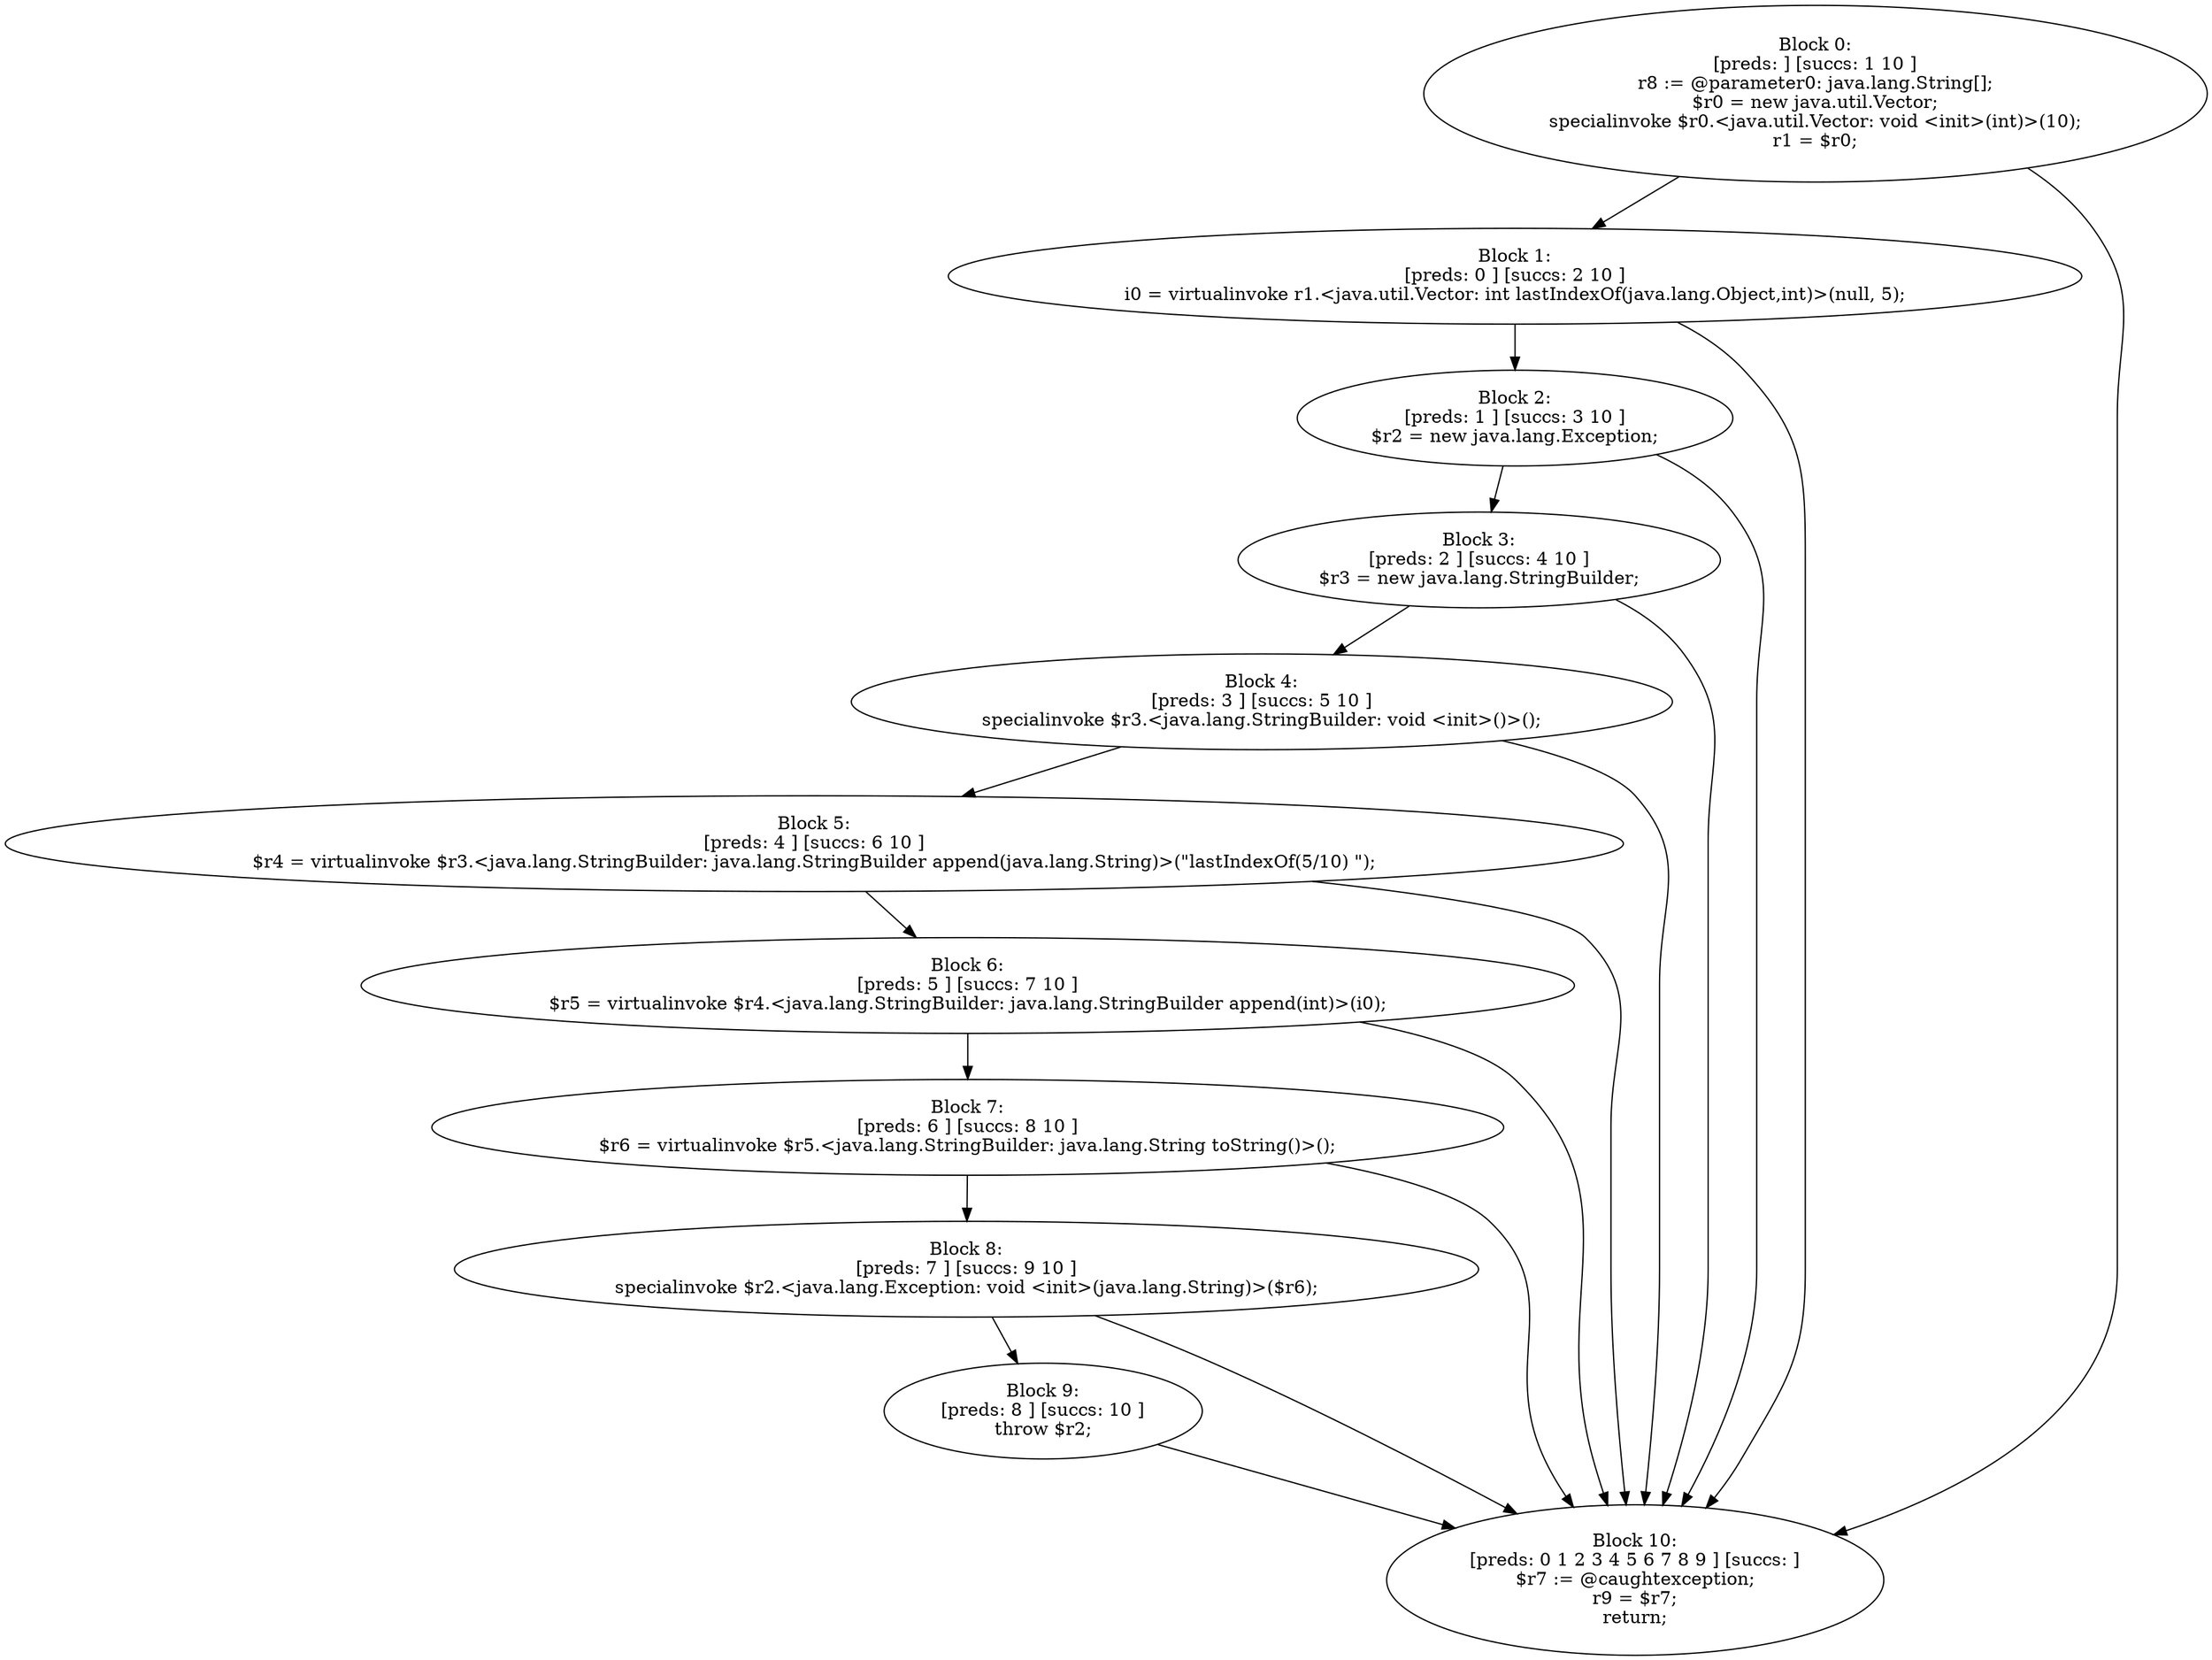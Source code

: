 digraph "unitGraph" {
    "Block 0:
[preds: ] [succs: 1 10 ]
r8 := @parameter0: java.lang.String[];
$r0 = new java.util.Vector;
specialinvoke $r0.<java.util.Vector: void <init>(int)>(10);
r1 = $r0;
"
    "Block 1:
[preds: 0 ] [succs: 2 10 ]
i0 = virtualinvoke r1.<java.util.Vector: int lastIndexOf(java.lang.Object,int)>(null, 5);
"
    "Block 2:
[preds: 1 ] [succs: 3 10 ]
$r2 = new java.lang.Exception;
"
    "Block 3:
[preds: 2 ] [succs: 4 10 ]
$r3 = new java.lang.StringBuilder;
"
    "Block 4:
[preds: 3 ] [succs: 5 10 ]
specialinvoke $r3.<java.lang.StringBuilder: void <init>()>();
"
    "Block 5:
[preds: 4 ] [succs: 6 10 ]
$r4 = virtualinvoke $r3.<java.lang.StringBuilder: java.lang.StringBuilder append(java.lang.String)>(\"lastIndexOf(5/10) \");
"
    "Block 6:
[preds: 5 ] [succs: 7 10 ]
$r5 = virtualinvoke $r4.<java.lang.StringBuilder: java.lang.StringBuilder append(int)>(i0);
"
    "Block 7:
[preds: 6 ] [succs: 8 10 ]
$r6 = virtualinvoke $r5.<java.lang.StringBuilder: java.lang.String toString()>();
"
    "Block 8:
[preds: 7 ] [succs: 9 10 ]
specialinvoke $r2.<java.lang.Exception: void <init>(java.lang.String)>($r6);
"
    "Block 9:
[preds: 8 ] [succs: 10 ]
throw $r2;
"
    "Block 10:
[preds: 0 1 2 3 4 5 6 7 8 9 ] [succs: ]
$r7 := @caughtexception;
r9 = $r7;
return;
"
    "Block 0:
[preds: ] [succs: 1 10 ]
r8 := @parameter0: java.lang.String[];
$r0 = new java.util.Vector;
specialinvoke $r0.<java.util.Vector: void <init>(int)>(10);
r1 = $r0;
"->"Block 1:
[preds: 0 ] [succs: 2 10 ]
i0 = virtualinvoke r1.<java.util.Vector: int lastIndexOf(java.lang.Object,int)>(null, 5);
";
    "Block 0:
[preds: ] [succs: 1 10 ]
r8 := @parameter0: java.lang.String[];
$r0 = new java.util.Vector;
specialinvoke $r0.<java.util.Vector: void <init>(int)>(10);
r1 = $r0;
"->"Block 10:
[preds: 0 1 2 3 4 5 6 7 8 9 ] [succs: ]
$r7 := @caughtexception;
r9 = $r7;
return;
";
    "Block 1:
[preds: 0 ] [succs: 2 10 ]
i0 = virtualinvoke r1.<java.util.Vector: int lastIndexOf(java.lang.Object,int)>(null, 5);
"->"Block 2:
[preds: 1 ] [succs: 3 10 ]
$r2 = new java.lang.Exception;
";
    "Block 1:
[preds: 0 ] [succs: 2 10 ]
i0 = virtualinvoke r1.<java.util.Vector: int lastIndexOf(java.lang.Object,int)>(null, 5);
"->"Block 10:
[preds: 0 1 2 3 4 5 6 7 8 9 ] [succs: ]
$r7 := @caughtexception;
r9 = $r7;
return;
";
    "Block 2:
[preds: 1 ] [succs: 3 10 ]
$r2 = new java.lang.Exception;
"->"Block 3:
[preds: 2 ] [succs: 4 10 ]
$r3 = new java.lang.StringBuilder;
";
    "Block 2:
[preds: 1 ] [succs: 3 10 ]
$r2 = new java.lang.Exception;
"->"Block 10:
[preds: 0 1 2 3 4 5 6 7 8 9 ] [succs: ]
$r7 := @caughtexception;
r9 = $r7;
return;
";
    "Block 3:
[preds: 2 ] [succs: 4 10 ]
$r3 = new java.lang.StringBuilder;
"->"Block 4:
[preds: 3 ] [succs: 5 10 ]
specialinvoke $r3.<java.lang.StringBuilder: void <init>()>();
";
    "Block 3:
[preds: 2 ] [succs: 4 10 ]
$r3 = new java.lang.StringBuilder;
"->"Block 10:
[preds: 0 1 2 3 4 5 6 7 8 9 ] [succs: ]
$r7 := @caughtexception;
r9 = $r7;
return;
";
    "Block 4:
[preds: 3 ] [succs: 5 10 ]
specialinvoke $r3.<java.lang.StringBuilder: void <init>()>();
"->"Block 5:
[preds: 4 ] [succs: 6 10 ]
$r4 = virtualinvoke $r3.<java.lang.StringBuilder: java.lang.StringBuilder append(java.lang.String)>(\"lastIndexOf(5/10) \");
";
    "Block 4:
[preds: 3 ] [succs: 5 10 ]
specialinvoke $r3.<java.lang.StringBuilder: void <init>()>();
"->"Block 10:
[preds: 0 1 2 3 4 5 6 7 8 9 ] [succs: ]
$r7 := @caughtexception;
r9 = $r7;
return;
";
    "Block 5:
[preds: 4 ] [succs: 6 10 ]
$r4 = virtualinvoke $r3.<java.lang.StringBuilder: java.lang.StringBuilder append(java.lang.String)>(\"lastIndexOf(5/10) \");
"->"Block 6:
[preds: 5 ] [succs: 7 10 ]
$r5 = virtualinvoke $r4.<java.lang.StringBuilder: java.lang.StringBuilder append(int)>(i0);
";
    "Block 5:
[preds: 4 ] [succs: 6 10 ]
$r4 = virtualinvoke $r3.<java.lang.StringBuilder: java.lang.StringBuilder append(java.lang.String)>(\"lastIndexOf(5/10) \");
"->"Block 10:
[preds: 0 1 2 3 4 5 6 7 8 9 ] [succs: ]
$r7 := @caughtexception;
r9 = $r7;
return;
";
    "Block 6:
[preds: 5 ] [succs: 7 10 ]
$r5 = virtualinvoke $r4.<java.lang.StringBuilder: java.lang.StringBuilder append(int)>(i0);
"->"Block 7:
[preds: 6 ] [succs: 8 10 ]
$r6 = virtualinvoke $r5.<java.lang.StringBuilder: java.lang.String toString()>();
";
    "Block 6:
[preds: 5 ] [succs: 7 10 ]
$r5 = virtualinvoke $r4.<java.lang.StringBuilder: java.lang.StringBuilder append(int)>(i0);
"->"Block 10:
[preds: 0 1 2 3 4 5 6 7 8 9 ] [succs: ]
$r7 := @caughtexception;
r9 = $r7;
return;
";
    "Block 7:
[preds: 6 ] [succs: 8 10 ]
$r6 = virtualinvoke $r5.<java.lang.StringBuilder: java.lang.String toString()>();
"->"Block 8:
[preds: 7 ] [succs: 9 10 ]
specialinvoke $r2.<java.lang.Exception: void <init>(java.lang.String)>($r6);
";
    "Block 7:
[preds: 6 ] [succs: 8 10 ]
$r6 = virtualinvoke $r5.<java.lang.StringBuilder: java.lang.String toString()>();
"->"Block 10:
[preds: 0 1 2 3 4 5 6 7 8 9 ] [succs: ]
$r7 := @caughtexception;
r9 = $r7;
return;
";
    "Block 8:
[preds: 7 ] [succs: 9 10 ]
specialinvoke $r2.<java.lang.Exception: void <init>(java.lang.String)>($r6);
"->"Block 9:
[preds: 8 ] [succs: 10 ]
throw $r2;
";
    "Block 8:
[preds: 7 ] [succs: 9 10 ]
specialinvoke $r2.<java.lang.Exception: void <init>(java.lang.String)>($r6);
"->"Block 10:
[preds: 0 1 2 3 4 5 6 7 8 9 ] [succs: ]
$r7 := @caughtexception;
r9 = $r7;
return;
";
    "Block 9:
[preds: 8 ] [succs: 10 ]
throw $r2;
"->"Block 10:
[preds: 0 1 2 3 4 5 6 7 8 9 ] [succs: ]
$r7 := @caughtexception;
r9 = $r7;
return;
";
}
